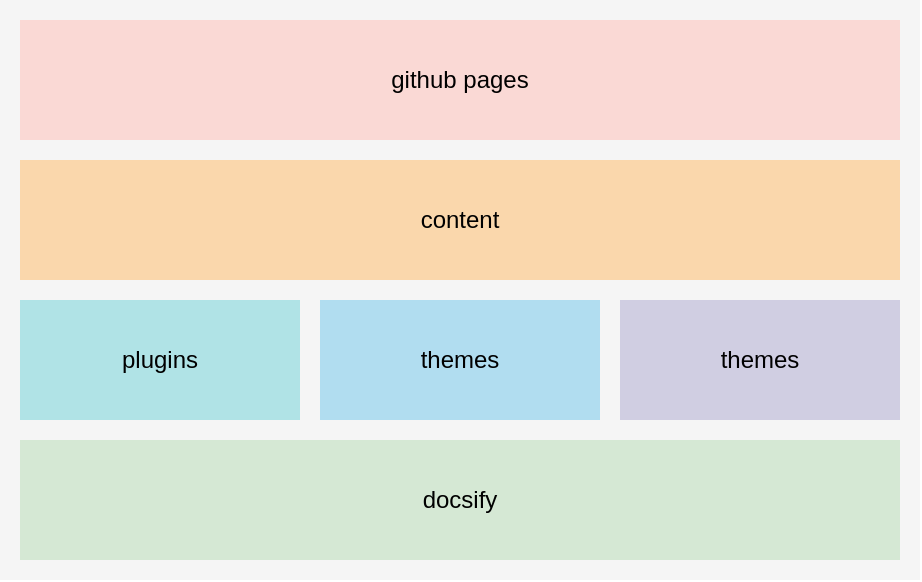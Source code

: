 <mxfile>
    <diagram id="GJAwkbXEC2regrHjeEgt" name="Page-1">
        <mxGraphModel dx="767" dy="1555" grid="1" gridSize="10" guides="1" tooltips="1" connect="1" arrows="1" fold="1" page="1" pageScale="1" pageWidth="827" pageHeight="1169" math="0" shadow="0">
            <root>
                <mxCell id="0"/>
                <mxCell id="1" parent="0"/>
                <mxCell id="2" value="" style="rounded=0;whiteSpace=wrap;html=1;fillColor=#f5f5f5;strokeColor=none;fontColor=#333333;" vertex="1" parent="1">
                    <mxGeometry x="160" y="110" width="460" height="290" as="geometry"/>
                </mxCell>
                <mxCell id="3" value="docsify" style="rounded=0;whiteSpace=wrap;html=1;fillColor=#d5e8d4;strokeColor=none;" vertex="1" parent="1">
                    <mxGeometry x="170" y="330" width="440" height="60" as="geometry"/>
                </mxCell>
                <mxCell id="4" value="plugins" style="rounded=0;whiteSpace=wrap;html=1;fillColor=#b0e3e6;strokeColor=none;" vertex="1" parent="1">
                    <mxGeometry x="170" y="260" width="140" height="60" as="geometry"/>
                </mxCell>
                <mxCell id="5" value="themes" style="rounded=0;whiteSpace=wrap;html=1;fillColor=#b1ddf0;strokeColor=none;" vertex="1" parent="1">
                    <mxGeometry x="320" y="260" width="140" height="60" as="geometry"/>
                </mxCell>
                <mxCell id="6" value="themes" style="rounded=0;whiteSpace=wrap;html=1;fillColor=#d0cee2;strokeColor=none;" vertex="1" parent="1">
                    <mxGeometry x="470" y="260" width="140" height="60" as="geometry"/>
                </mxCell>
                <mxCell id="7" value="content" style="rounded=0;whiteSpace=wrap;html=1;fillColor=#fad7ac;strokeColor=none;" vertex="1" parent="1">
                    <mxGeometry x="170" y="190" width="440" height="60" as="geometry"/>
                </mxCell>
                <mxCell id="8" value="github pages" style="rounded=0;whiteSpace=wrap;html=1;fillColor=#fad9d5;strokeColor=none;" vertex="1" parent="1">
                    <mxGeometry x="170" y="120" width="440" height="60" as="geometry"/>
                </mxCell>
            </root>
        </mxGraphModel>
    </diagram>
</mxfile>